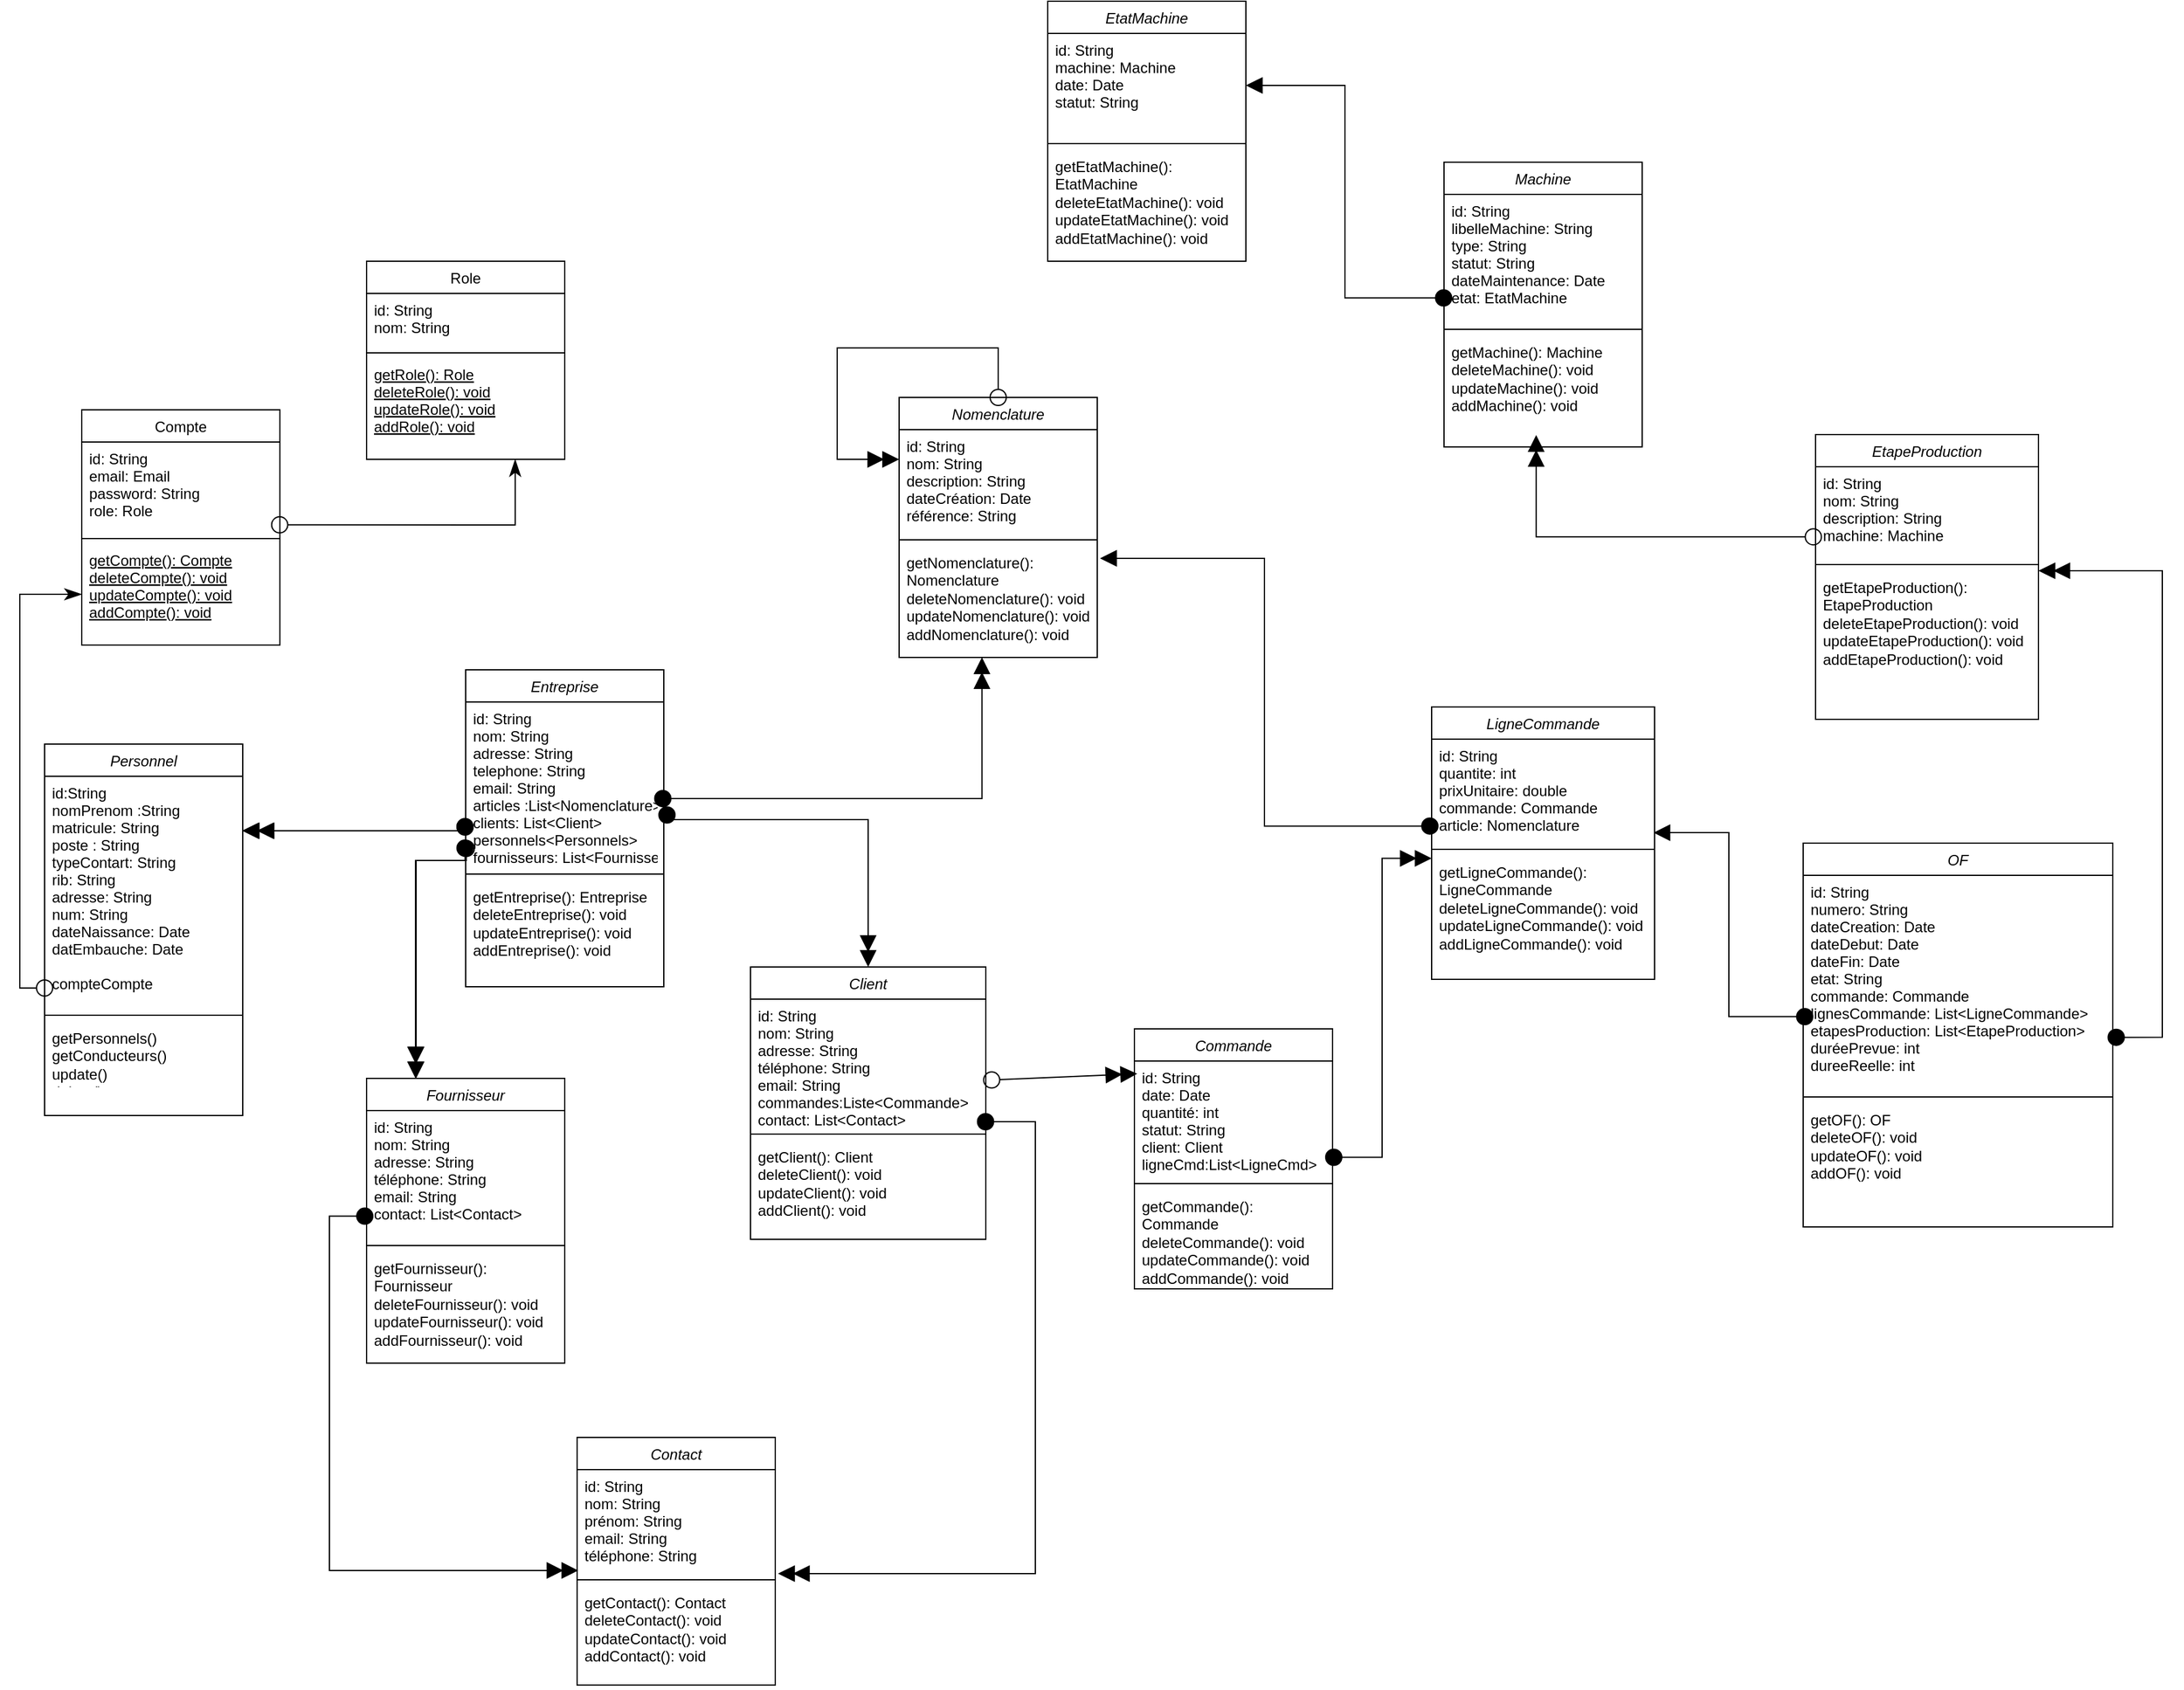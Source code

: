<mxfile version="21.3.8" type="gitlab">
  <diagram id="C5RBs43oDa-KdzZeNtuy" name="Page-1">
    <mxGraphModel dx="2877" dy="2311" grid="1" gridSize="10" guides="1" tooltips="1" connect="1" arrows="1" fold="1" page="1" pageScale="1" pageWidth="827" pageHeight="1169" math="0" shadow="0">
      <root>
        <mxCell id="WIyWlLk6GJQsqaUBKTNV-0" />
        <mxCell id="WIyWlLk6GJQsqaUBKTNV-1" parent="WIyWlLk6GJQsqaUBKTNV-0" />
        <mxCell id="zkfFHV4jXpPFQw0GAbJ--0" value="Personnel" style="swimlane;fontStyle=2;align=center;verticalAlign=top;childLayout=stackLayout;horizontal=1;startSize=26;horizontalStack=0;resizeParent=1;resizeLast=0;collapsible=1;marginBottom=0;rounded=0;shadow=0;strokeWidth=1;" parent="WIyWlLk6GJQsqaUBKTNV-1" vertex="1">
          <mxGeometry x="-220" y="10" width="160" height="300" as="geometry">
            <mxRectangle x="230" y="140" width="160" height="26" as="alternateBounds" />
          </mxGeometry>
        </mxCell>
        <mxCell id="zkfFHV4jXpPFQw0GAbJ--1" value="id:String   &#xa;nomPrenom :String&#xa;matricule: String &#xa;poste : String &#xa;typeContart: String&#xa;rib: String&#xa;adresse: String&#xa;num: String&#xa;dateNaissance: Date&#xa;datEmbauche: Date" style="text;align=left;verticalAlign=top;spacingLeft=4;spacingRight=4;overflow=hidden;rotatable=0;points=[[0,0.5],[1,0.5]];portConstraint=eastwest;" parent="zkfFHV4jXpPFQw0GAbJ--0" vertex="1">
          <mxGeometry y="26" width="160" height="154" as="geometry" />
        </mxCell>
        <mxCell id="keGv5HAL7lmnqRSHpo0z-54" value="compteCompte" style="text;align=left;verticalAlign=top;spacingLeft=4;spacingRight=4;overflow=hidden;rotatable=0;points=[[0,0.5],[1,0.5]];portConstraint=eastwest;" vertex="1" parent="zkfFHV4jXpPFQw0GAbJ--0">
          <mxGeometry y="180" width="160" height="34" as="geometry" />
        </mxCell>
        <mxCell id="zkfFHV4jXpPFQw0GAbJ--4" value="" style="line;html=1;strokeWidth=1;align=left;verticalAlign=middle;spacingTop=-1;spacingLeft=3;spacingRight=3;rotatable=0;labelPosition=right;points=[];portConstraint=eastwest;" parent="zkfFHV4jXpPFQw0GAbJ--0" vertex="1">
          <mxGeometry y="214" width="160" height="10" as="geometry" />
        </mxCell>
        <mxCell id="keGv5HAL7lmnqRSHpo0z-4" value="getPersonnels()&lt;br&gt;getConducteurs()&lt;br&gt;update()&lt;br&gt;delete()&lt;br&gt;mettreEnVeille()" style="text;strokeColor=none;fillColor=none;align=left;verticalAlign=top;spacingLeft=4;spacingRight=4;overflow=hidden;rotatable=0;points=[[0,0.5],[1,0.5]];portConstraint=eastwest;whiteSpace=wrap;html=1;" vertex="1" parent="zkfFHV4jXpPFQw0GAbJ--0">
          <mxGeometry y="224" width="160" height="50" as="geometry" />
        </mxCell>
        <mxCell id="zkfFHV4jXpPFQw0GAbJ--6" value="Compte" style="swimlane;fontStyle=0;align=center;verticalAlign=top;childLayout=stackLayout;horizontal=1;startSize=26;horizontalStack=0;resizeParent=1;resizeLast=0;collapsible=1;marginBottom=0;rounded=0;shadow=0;strokeWidth=1;" parent="WIyWlLk6GJQsqaUBKTNV-1" vertex="1">
          <mxGeometry x="-190" y="-260" width="160" height="190" as="geometry">
            <mxRectangle x="130" y="380" width="160" height="26" as="alternateBounds" />
          </mxGeometry>
        </mxCell>
        <mxCell id="zkfFHV4jXpPFQw0GAbJ--7" value="id: String&#xa;email: Email&#xa;password: String&#xa;role: Role" style="text;align=left;verticalAlign=top;spacingLeft=4;spacingRight=4;overflow=hidden;rotatable=0;points=[[0,0.5],[1,0.5]];portConstraint=eastwest;" parent="zkfFHV4jXpPFQw0GAbJ--6" vertex="1">
          <mxGeometry y="26" width="160" height="74" as="geometry" />
        </mxCell>
        <mxCell id="zkfFHV4jXpPFQw0GAbJ--9" value="" style="line;html=1;strokeWidth=1;align=left;verticalAlign=middle;spacingTop=-1;spacingLeft=3;spacingRight=3;rotatable=0;labelPosition=right;points=[];portConstraint=eastwest;" parent="zkfFHV4jXpPFQw0GAbJ--6" vertex="1">
          <mxGeometry y="100" width="160" height="8" as="geometry" />
        </mxCell>
        <mxCell id="zkfFHV4jXpPFQw0GAbJ--10" value="getCompte(): Compte&#xa;deleteCompte(): void&#xa;updateCompte(): void&#xa;addCompte(): void" style="text;align=left;verticalAlign=top;spacingLeft=4;spacingRight=4;overflow=hidden;rotatable=0;points=[[0,0.5],[1,0.5]];portConstraint=eastwest;fontStyle=4" parent="zkfFHV4jXpPFQw0GAbJ--6" vertex="1">
          <mxGeometry y="108" width="160" height="82" as="geometry" />
        </mxCell>
        <mxCell id="keGv5HAL7lmnqRSHpo0z-5" value="Role" style="swimlane;fontStyle=0;align=center;verticalAlign=top;childLayout=stackLayout;horizontal=1;startSize=26;horizontalStack=0;resizeParent=1;resizeLast=0;collapsible=1;marginBottom=0;rounded=0;shadow=0;strokeWidth=1;" vertex="1" parent="WIyWlLk6GJQsqaUBKTNV-1">
          <mxGeometry x="40" y="-380" width="160" height="160" as="geometry">
            <mxRectangle x="130" y="380" width="160" height="26" as="alternateBounds" />
          </mxGeometry>
        </mxCell>
        <mxCell id="keGv5HAL7lmnqRSHpo0z-6" value="id: String&#xa;nom: String" style="text;align=left;verticalAlign=top;spacingLeft=4;spacingRight=4;overflow=hidden;rotatable=0;points=[[0,0.5],[1,0.5]];portConstraint=eastwest;" vertex="1" parent="keGv5HAL7lmnqRSHpo0z-5">
          <mxGeometry y="26" width="160" height="44" as="geometry" />
        </mxCell>
        <mxCell id="keGv5HAL7lmnqRSHpo0z-7" value="" style="line;html=1;strokeWidth=1;align=left;verticalAlign=middle;spacingTop=-1;spacingLeft=3;spacingRight=3;rotatable=0;labelPosition=right;points=[];portConstraint=eastwest;" vertex="1" parent="keGv5HAL7lmnqRSHpo0z-5">
          <mxGeometry y="70" width="160" height="8" as="geometry" />
        </mxCell>
        <mxCell id="keGv5HAL7lmnqRSHpo0z-8" value="getRole(): Role&#xa;deleteRole(): void&#xa;updateRole(): void&#xa;addRole(): void" style="text;align=left;verticalAlign=top;spacingLeft=4;spacingRight=4;overflow=hidden;rotatable=0;points=[[0,0.5],[1,0.5]];portConstraint=eastwest;fontStyle=4" vertex="1" parent="keGv5HAL7lmnqRSHpo0z-5">
          <mxGeometry y="78" width="160" height="64" as="geometry" />
        </mxCell>
        <mxCell id="keGv5HAL7lmnqRSHpo0z-9" value="Fournisseur" style="swimlane;fontStyle=2;align=center;verticalAlign=top;childLayout=stackLayout;horizontal=1;startSize=26;horizontalStack=0;resizeParent=1;resizeLast=0;collapsible=1;marginBottom=0;rounded=0;shadow=0;strokeWidth=1;" vertex="1" parent="WIyWlLk6GJQsqaUBKTNV-1">
          <mxGeometry x="40" y="280" width="160" height="230" as="geometry">
            <mxRectangle x="230" y="140" width="160" height="26" as="alternateBounds" />
          </mxGeometry>
        </mxCell>
        <mxCell id="keGv5HAL7lmnqRSHpo0z-10" value="id: String&#xa;nom: String&#xa;adresse: String&#xa;téléphone: String&#xa;email: String&#xa;contact: List&lt;Contact&gt;" style="text;align=left;verticalAlign=top;spacingLeft=4;spacingRight=4;overflow=hidden;rotatable=0;points=[[0,0.5],[1,0.5]];portConstraint=eastwest;" vertex="1" parent="keGv5HAL7lmnqRSHpo0z-9">
          <mxGeometry y="26" width="160" height="104" as="geometry" />
        </mxCell>
        <mxCell id="keGv5HAL7lmnqRSHpo0z-11" value="" style="line;html=1;strokeWidth=1;align=left;verticalAlign=middle;spacingTop=-1;spacingLeft=3;spacingRight=3;rotatable=0;labelPosition=right;points=[];portConstraint=eastwest;" vertex="1" parent="keGv5HAL7lmnqRSHpo0z-9">
          <mxGeometry y="130" width="160" height="10" as="geometry" />
        </mxCell>
        <mxCell id="keGv5HAL7lmnqRSHpo0z-12" value="&lt;div&gt;getFournisseur(): Fournisseur&lt;/div&gt;&lt;div&gt;deleteFournisseur(): void&lt;/div&gt;&lt;div&gt;updateFournisseur(): void&lt;/div&gt;&lt;div&gt;addFournisseur(): void&lt;/div&gt;" style="text;strokeColor=none;fillColor=none;align=left;verticalAlign=top;spacingLeft=4;spacingRight=4;overflow=hidden;rotatable=0;points=[[0,0.5],[1,0.5]];portConstraint=eastwest;whiteSpace=wrap;html=1;" vertex="1" parent="keGv5HAL7lmnqRSHpo0z-9">
          <mxGeometry y="140" width="160" height="80" as="geometry" />
        </mxCell>
        <mxCell id="keGv5HAL7lmnqRSHpo0z-13" value="Client" style="swimlane;fontStyle=2;align=center;verticalAlign=top;childLayout=stackLayout;horizontal=1;startSize=26;horizontalStack=0;resizeParent=1;resizeLast=0;collapsible=1;marginBottom=0;rounded=0;shadow=0;strokeWidth=1;" vertex="1" parent="WIyWlLk6GJQsqaUBKTNV-1">
          <mxGeometry x="350" y="190" width="190" height="220" as="geometry">
            <mxRectangle x="230" y="140" width="160" height="26" as="alternateBounds" />
          </mxGeometry>
        </mxCell>
        <mxCell id="keGv5HAL7lmnqRSHpo0z-14" value="id: String&#xa;nom: String&#xa;adresse: String&#xa;téléphone: String&#xa;email: String&#xa;commandes:Liste&lt;Commande&gt;&#xa;contact: List&lt;Contact&gt;" style="text;align=left;verticalAlign=top;spacingLeft=4;spacingRight=4;overflow=hidden;rotatable=0;points=[[0,0.5],[1,0.5]];portConstraint=eastwest;" vertex="1" parent="keGv5HAL7lmnqRSHpo0z-13">
          <mxGeometry y="26" width="190" height="104" as="geometry" />
        </mxCell>
        <mxCell id="keGv5HAL7lmnqRSHpo0z-15" value="" style="line;html=1;strokeWidth=1;align=left;verticalAlign=middle;spacingTop=-1;spacingLeft=3;spacingRight=3;rotatable=0;labelPosition=right;points=[];portConstraint=eastwest;" vertex="1" parent="keGv5HAL7lmnqRSHpo0z-13">
          <mxGeometry y="130" width="190" height="10" as="geometry" />
        </mxCell>
        <mxCell id="keGv5HAL7lmnqRSHpo0z-16" value="&lt;div&gt;getClient(): Client&lt;/div&gt;&lt;div&gt;deleteClient(): void&lt;/div&gt;&lt;div&gt;updateClient(): void&lt;/div&gt;&lt;div&gt;addClient(): void&lt;/div&gt;" style="text;strokeColor=none;fillColor=none;align=left;verticalAlign=top;spacingLeft=4;spacingRight=4;overflow=hidden;rotatable=0;points=[[0,0.5],[1,0.5]];portConstraint=eastwest;whiteSpace=wrap;html=1;" vertex="1" parent="keGv5HAL7lmnqRSHpo0z-13">
          <mxGeometry y="140" width="190" height="70" as="geometry" />
        </mxCell>
        <mxCell id="keGv5HAL7lmnqRSHpo0z-17" value="Nomenclature" style="swimlane;fontStyle=2;align=center;verticalAlign=top;childLayout=stackLayout;horizontal=1;startSize=26;horizontalStack=0;resizeParent=1;resizeLast=0;collapsible=1;marginBottom=0;rounded=0;shadow=0;strokeWidth=1;" vertex="1" parent="WIyWlLk6GJQsqaUBKTNV-1">
          <mxGeometry x="470" y="-270" width="160" height="210" as="geometry">
            <mxRectangle x="230" y="140" width="160" height="26" as="alternateBounds" />
          </mxGeometry>
        </mxCell>
        <mxCell id="keGv5HAL7lmnqRSHpo0z-18" value="id: String&#xa;nom: String&#xa;description: String&#xa;dateCréation: Date&#xa;référence: String" style="text;align=left;verticalAlign=top;spacingLeft=4;spacingRight=4;overflow=hidden;rotatable=0;points=[[0,0.5],[1,0.5]];portConstraint=eastwest;" vertex="1" parent="keGv5HAL7lmnqRSHpo0z-17">
          <mxGeometry y="26" width="160" height="84" as="geometry" />
        </mxCell>
        <mxCell id="keGv5HAL7lmnqRSHpo0z-19" value="" style="line;html=1;strokeWidth=1;align=left;verticalAlign=middle;spacingTop=-1;spacingLeft=3;spacingRight=3;rotatable=0;labelPosition=right;points=[];portConstraint=eastwest;" vertex="1" parent="keGv5HAL7lmnqRSHpo0z-17">
          <mxGeometry y="110" width="160" height="10" as="geometry" />
        </mxCell>
        <mxCell id="keGv5HAL7lmnqRSHpo0z-20" value="&lt;div&gt;getNomenclature(): Nomenclature&lt;/div&gt;&lt;div&gt;deleteNomenclature(): void&lt;/div&gt;&lt;div&gt;updateNomenclature(): void&lt;/div&gt;&lt;div&gt;addNomenclature(): void&lt;/div&gt;" style="text;strokeColor=none;fillColor=none;align=left;verticalAlign=top;spacingLeft=4;spacingRight=4;overflow=hidden;rotatable=0;points=[[0,0.5],[1,0.5]];portConstraint=eastwest;whiteSpace=wrap;html=1;" vertex="1" parent="keGv5HAL7lmnqRSHpo0z-17">
          <mxGeometry y="120" width="160" height="90" as="geometry" />
        </mxCell>
        <mxCell id="keGv5HAL7lmnqRSHpo0z-68" value="" style="html=1;verticalAlign=bottom;startArrow=oval;startFill=0;endArrow=doubleBlock;startSize=13;endSize=11;elbow=vertical;rounded=0;endFill=1;exitX=0.5;exitY=0;exitDx=0;exitDy=0;entryX=0;entryY=0.286;entryDx=0;entryDy=0;entryPerimeter=0;edgeStyle=orthogonalEdgeStyle;" edge="1" parent="keGv5HAL7lmnqRSHpo0z-17" source="keGv5HAL7lmnqRSHpo0z-17" target="keGv5HAL7lmnqRSHpo0z-18">
          <mxGeometry width="80" relative="1" as="geometry">
            <mxPoint x="-181" y="334" as="sourcePoint" />
            <mxPoint x="77" y="220" as="targetPoint" />
            <Array as="points">
              <mxPoint x="80" y="-40" />
              <mxPoint x="-50" y="-40" />
              <mxPoint x="-50" y="50" />
            </Array>
          </mxGeometry>
        </mxCell>
        <mxCell id="keGv5HAL7lmnqRSHpo0z-21" value="Contact" style="swimlane;fontStyle=2;align=center;verticalAlign=top;childLayout=stackLayout;horizontal=1;startSize=26;horizontalStack=0;resizeParent=1;resizeLast=0;collapsible=1;marginBottom=0;rounded=0;shadow=0;strokeWidth=1;" vertex="1" parent="WIyWlLk6GJQsqaUBKTNV-1">
          <mxGeometry x="210" y="570" width="160" height="200" as="geometry">
            <mxRectangle x="230" y="140" width="160" height="26" as="alternateBounds" />
          </mxGeometry>
        </mxCell>
        <mxCell id="keGv5HAL7lmnqRSHpo0z-22" value="id: String&#xa;nom: String&#xa;prénom: String&#xa;email: String&#xa;téléphone: String" style="text;align=left;verticalAlign=top;spacingLeft=4;spacingRight=4;overflow=hidden;rotatable=0;points=[[0,0.5],[1,0.5]];portConstraint=eastwest;" vertex="1" parent="keGv5HAL7lmnqRSHpo0z-21">
          <mxGeometry y="26" width="160" height="84" as="geometry" />
        </mxCell>
        <mxCell id="keGv5HAL7lmnqRSHpo0z-23" value="" style="line;html=1;strokeWidth=1;align=left;verticalAlign=middle;spacingTop=-1;spacingLeft=3;spacingRight=3;rotatable=0;labelPosition=right;points=[];portConstraint=eastwest;" vertex="1" parent="keGv5HAL7lmnqRSHpo0z-21">
          <mxGeometry y="110" width="160" height="10" as="geometry" />
        </mxCell>
        <mxCell id="keGv5HAL7lmnqRSHpo0z-24" value="&lt;div&gt;getContact(): Contact&lt;/div&gt;&lt;div&gt;deleteContact(): void&lt;/div&gt;&lt;div&gt;updateContact(): void&lt;/div&gt;&lt;div&gt;addContact(): void&lt;/div&gt;" style="text;strokeColor=none;fillColor=none;align=left;verticalAlign=top;spacingLeft=4;spacingRight=4;overflow=hidden;rotatable=0;points=[[0,0.5],[1,0.5]];portConstraint=eastwest;whiteSpace=wrap;html=1;" vertex="1" parent="keGv5HAL7lmnqRSHpo0z-21">
          <mxGeometry y="120" width="160" height="80" as="geometry" />
        </mxCell>
        <mxCell id="keGv5HAL7lmnqRSHpo0z-25" value="Commande" style="swimlane;fontStyle=2;align=center;verticalAlign=top;childLayout=stackLayout;horizontal=1;startSize=26;horizontalStack=0;resizeParent=1;resizeLast=0;collapsible=1;marginBottom=0;rounded=0;shadow=0;strokeWidth=1;" vertex="1" parent="WIyWlLk6GJQsqaUBKTNV-1">
          <mxGeometry x="660" y="240" width="160" height="210" as="geometry">
            <mxRectangle x="230" y="140" width="160" height="26" as="alternateBounds" />
          </mxGeometry>
        </mxCell>
        <mxCell id="keGv5HAL7lmnqRSHpo0z-26" value="id: String&#xa;date: Date&#xa;quantité: int&#xa;statut: String&#xa;client: Client&#xa;ligneCmd:List&lt;LigneCmd&gt;" style="text;align=left;verticalAlign=top;spacingLeft=4;spacingRight=4;overflow=hidden;rotatable=0;points=[[0,0.5],[1,0.5]];portConstraint=eastwest;" vertex="1" parent="keGv5HAL7lmnqRSHpo0z-25">
          <mxGeometry y="26" width="160" height="94" as="geometry" />
        </mxCell>
        <mxCell id="keGv5HAL7lmnqRSHpo0z-27" value="" style="line;html=1;strokeWidth=1;align=left;verticalAlign=middle;spacingTop=-1;spacingLeft=3;spacingRight=3;rotatable=0;labelPosition=right;points=[];portConstraint=eastwest;" vertex="1" parent="keGv5HAL7lmnqRSHpo0z-25">
          <mxGeometry y="120" width="160" height="10" as="geometry" />
        </mxCell>
        <mxCell id="keGv5HAL7lmnqRSHpo0z-28" value="&lt;div&gt;getCommande(): Commande&lt;/div&gt;&lt;div&gt;deleteCommande(): void&lt;/div&gt;&lt;div&gt;updateCommande(): void&lt;/div&gt;&lt;div&gt;addCommande(): void&lt;/div&gt;" style="text;strokeColor=none;fillColor=none;align=left;verticalAlign=top;spacingLeft=4;spacingRight=4;overflow=hidden;rotatable=0;points=[[0,0.5],[1,0.5]];portConstraint=eastwest;whiteSpace=wrap;html=1;" vertex="1" parent="keGv5HAL7lmnqRSHpo0z-25">
          <mxGeometry y="130" width="160" height="80" as="geometry" />
        </mxCell>
        <mxCell id="keGv5HAL7lmnqRSHpo0z-29" value="LigneCommande" style="swimlane;fontStyle=2;align=center;verticalAlign=top;childLayout=stackLayout;horizontal=1;startSize=26;horizontalStack=0;resizeParent=1;resizeLast=0;collapsible=1;marginBottom=0;rounded=0;shadow=0;strokeWidth=1;" vertex="1" parent="WIyWlLk6GJQsqaUBKTNV-1">
          <mxGeometry x="900" y="-20" width="180" height="220" as="geometry">
            <mxRectangle x="230" y="140" width="160" height="26" as="alternateBounds" />
          </mxGeometry>
        </mxCell>
        <mxCell id="keGv5HAL7lmnqRSHpo0z-30" value="id: String&#xa;quantite: int&#xa;prixUnitaire: double&#xa;commande: Commande&#xa;article: Nomenclature" style="text;align=left;verticalAlign=top;spacingLeft=4;spacingRight=4;overflow=hidden;rotatable=0;points=[[0,0.5],[1,0.5]];portConstraint=eastwest;" vertex="1" parent="keGv5HAL7lmnqRSHpo0z-29">
          <mxGeometry y="26" width="180" height="84" as="geometry" />
        </mxCell>
        <mxCell id="keGv5HAL7lmnqRSHpo0z-31" value="" style="line;html=1;strokeWidth=1;align=left;verticalAlign=middle;spacingTop=-1;spacingLeft=3;spacingRight=3;rotatable=0;labelPosition=right;points=[];portConstraint=eastwest;" vertex="1" parent="keGv5HAL7lmnqRSHpo0z-29">
          <mxGeometry y="110" width="180" height="10" as="geometry" />
        </mxCell>
        <mxCell id="keGv5HAL7lmnqRSHpo0z-32" value="&lt;div&gt;getLigneCommande(): LigneCommande&lt;/div&gt;&lt;div&gt;deleteLigneCommande(): void&lt;/div&gt;&lt;div&gt;updateLigneCommande(): void&lt;/div&gt;&lt;div&gt;addLigneCommande(): void&lt;/div&gt;" style="text;strokeColor=none;fillColor=none;align=left;verticalAlign=top;spacingLeft=4;spacingRight=4;overflow=hidden;rotatable=0;points=[[0,0.5],[1,0.5]];portConstraint=eastwest;whiteSpace=wrap;html=1;" vertex="1" parent="keGv5HAL7lmnqRSHpo0z-29">
          <mxGeometry y="120" width="180" height="100" as="geometry" />
        </mxCell>
        <mxCell id="keGv5HAL7lmnqRSHpo0z-33" value="Machine" style="swimlane;fontStyle=2;align=center;verticalAlign=top;childLayout=stackLayout;horizontal=1;startSize=26;horizontalStack=0;resizeParent=1;resizeLast=0;collapsible=1;marginBottom=0;rounded=0;shadow=0;strokeWidth=1;" vertex="1" parent="WIyWlLk6GJQsqaUBKTNV-1">
          <mxGeometry x="910" y="-460" width="160" height="230" as="geometry">
            <mxRectangle x="230" y="140" width="160" height="26" as="alternateBounds" />
          </mxGeometry>
        </mxCell>
        <mxCell id="keGv5HAL7lmnqRSHpo0z-34" value="id: String&#xa;libelleMachine: String&#xa;type: String&#xa;statut: String&#xa;dateMaintenance: Date&#xa;etat: EtatMachine" style="text;align=left;verticalAlign=top;spacingLeft=4;spacingRight=4;overflow=hidden;rotatable=0;points=[[0,0.5],[1,0.5]];portConstraint=eastwest;" vertex="1" parent="keGv5HAL7lmnqRSHpo0z-33">
          <mxGeometry y="26" width="160" height="104" as="geometry" />
        </mxCell>
        <mxCell id="keGv5HAL7lmnqRSHpo0z-35" value="" style="line;html=1;strokeWidth=1;align=left;verticalAlign=middle;spacingTop=-1;spacingLeft=3;spacingRight=3;rotatable=0;labelPosition=right;points=[];portConstraint=eastwest;" vertex="1" parent="keGv5HAL7lmnqRSHpo0z-33">
          <mxGeometry y="130" width="160" height="10" as="geometry" />
        </mxCell>
        <mxCell id="keGv5HAL7lmnqRSHpo0z-36" value="&lt;div&gt;getMachine(): Machine&lt;/div&gt;&lt;div&gt;deleteMachine(): void&lt;/div&gt;&lt;div&gt;updateMachine(): void&lt;/div&gt;&lt;div&gt;addMachine(): void&lt;/div&gt;" style="text;strokeColor=none;fillColor=none;align=left;verticalAlign=top;spacingLeft=4;spacingRight=4;overflow=hidden;rotatable=0;points=[[0,0.5],[1,0.5]];portConstraint=eastwest;whiteSpace=wrap;html=1;" vertex="1" parent="keGv5HAL7lmnqRSHpo0z-33">
          <mxGeometry y="140" width="160" height="80" as="geometry" />
        </mxCell>
        <mxCell id="keGv5HAL7lmnqRSHpo0z-37" value="EtatMachine" style="swimlane;fontStyle=2;align=center;verticalAlign=top;childLayout=stackLayout;horizontal=1;startSize=26;horizontalStack=0;resizeParent=1;resizeLast=0;collapsible=1;marginBottom=0;rounded=0;shadow=0;strokeWidth=1;" vertex="1" parent="WIyWlLk6GJQsqaUBKTNV-1">
          <mxGeometry x="590" y="-590" width="160" height="210" as="geometry">
            <mxRectangle x="230" y="140" width="160" height="26" as="alternateBounds" />
          </mxGeometry>
        </mxCell>
        <mxCell id="keGv5HAL7lmnqRSHpo0z-38" value="id: String&#xa;machine: Machine&#xa;date: Date&#xa;statut: String" style="text;align=left;verticalAlign=top;spacingLeft=4;spacingRight=4;overflow=hidden;rotatable=0;points=[[0,0.5],[1,0.5]];portConstraint=eastwest;" vertex="1" parent="keGv5HAL7lmnqRSHpo0z-37">
          <mxGeometry y="26" width="160" height="84" as="geometry" />
        </mxCell>
        <mxCell id="keGv5HAL7lmnqRSHpo0z-39" value="" style="line;html=1;strokeWidth=1;align=left;verticalAlign=middle;spacingTop=-1;spacingLeft=3;spacingRight=3;rotatable=0;labelPosition=right;points=[];portConstraint=eastwest;" vertex="1" parent="keGv5HAL7lmnqRSHpo0z-37">
          <mxGeometry y="110" width="160" height="10" as="geometry" />
        </mxCell>
        <mxCell id="keGv5HAL7lmnqRSHpo0z-40" value="&lt;div&gt;getEtatMachine(): EtatMachine&lt;/div&gt;&lt;div&gt;deleteEtatMachine(): void&lt;/div&gt;&lt;div&gt;updateEtatMachine(): void&lt;/div&gt;&lt;div&gt;addEtatMachine(): void&lt;/div&gt;" style="text;strokeColor=none;fillColor=none;align=left;verticalAlign=top;spacingLeft=4;spacingRight=4;overflow=hidden;rotatable=0;points=[[0,0.5],[1,0.5]];portConstraint=eastwest;whiteSpace=wrap;html=1;" vertex="1" parent="keGv5HAL7lmnqRSHpo0z-37">
          <mxGeometry y="120" width="160" height="90" as="geometry" />
        </mxCell>
        <mxCell id="keGv5HAL7lmnqRSHpo0z-45" value="EtapeProduction" style="swimlane;fontStyle=2;align=center;verticalAlign=top;childLayout=stackLayout;horizontal=1;startSize=26;horizontalStack=0;resizeParent=1;resizeLast=0;collapsible=1;marginBottom=0;rounded=0;shadow=0;strokeWidth=1;" vertex="1" parent="WIyWlLk6GJQsqaUBKTNV-1">
          <mxGeometry x="1210" y="-240" width="180" height="230" as="geometry">
            <mxRectangle x="230" y="140" width="160" height="26" as="alternateBounds" />
          </mxGeometry>
        </mxCell>
        <mxCell id="keGv5HAL7lmnqRSHpo0z-46" value="id: String&#xa;nom: String&#xa;description: String&#xa;machine: Machine" style="text;align=left;verticalAlign=top;spacingLeft=4;spacingRight=4;overflow=hidden;rotatable=0;points=[[0,0.5],[1,0.5]];portConstraint=eastwest;" vertex="1" parent="keGv5HAL7lmnqRSHpo0z-45">
          <mxGeometry y="26" width="180" height="74" as="geometry" />
        </mxCell>
        <mxCell id="keGv5HAL7lmnqRSHpo0z-47" value="" style="line;html=1;strokeWidth=1;align=left;verticalAlign=middle;spacingTop=-1;spacingLeft=3;spacingRight=3;rotatable=0;labelPosition=right;points=[];portConstraint=eastwest;" vertex="1" parent="keGv5HAL7lmnqRSHpo0z-45">
          <mxGeometry y="100" width="180" height="10" as="geometry" />
        </mxCell>
        <mxCell id="keGv5HAL7lmnqRSHpo0z-48" value="&lt;div&gt;getEtapeProduction(): EtapeProduction&lt;/div&gt;&lt;div&gt;deleteEtapeProduction(): void&lt;/div&gt;&lt;div&gt;updateEtapeProduction(): void&lt;/div&gt;&lt;div&gt;addEtapeProduction(): void&lt;/div&gt;" style="text;strokeColor=none;fillColor=none;align=left;verticalAlign=top;spacingLeft=4;spacingRight=4;overflow=hidden;rotatable=0;points=[[0,0.5],[1,0.5]];portConstraint=eastwest;whiteSpace=wrap;html=1;" vertex="1" parent="keGv5HAL7lmnqRSHpo0z-45">
          <mxGeometry y="110" width="180" height="80" as="geometry" />
        </mxCell>
        <mxCell id="keGv5HAL7lmnqRSHpo0z-49" value="OF" style="swimlane;fontStyle=2;align=center;verticalAlign=top;childLayout=stackLayout;horizontal=1;startSize=26;horizontalStack=0;resizeParent=1;resizeLast=0;collapsible=1;marginBottom=0;rounded=0;shadow=0;strokeWidth=1;" vertex="1" parent="WIyWlLk6GJQsqaUBKTNV-1">
          <mxGeometry x="1200" y="90" width="250" height="310" as="geometry">
            <mxRectangle x="230" y="140" width="160" height="26" as="alternateBounds" />
          </mxGeometry>
        </mxCell>
        <mxCell id="keGv5HAL7lmnqRSHpo0z-50" value="id: String&#xa;numero: String&#xa;dateCreation: Date&#xa;dateDebut: Date&#xa;dateFin: Date&#xa;etat: String&#xa;commande: Commande&#xa;lignesCommande: List&lt;LigneCommande&gt;&#xa;etapesProduction: List&lt;EtapeProduction&gt;&#xa;duréePrevue: int&#xa;dureeReelle: int" style="text;align=left;verticalAlign=top;spacingLeft=4;spacingRight=4;overflow=hidden;rotatable=0;points=[[0,0.5],[1,0.5]];portConstraint=eastwest;" vertex="1" parent="keGv5HAL7lmnqRSHpo0z-49">
          <mxGeometry y="26" width="250" height="174" as="geometry" />
        </mxCell>
        <mxCell id="keGv5HAL7lmnqRSHpo0z-51" value="" style="line;html=1;strokeWidth=1;align=left;verticalAlign=middle;spacingTop=-1;spacingLeft=3;spacingRight=3;rotatable=0;labelPosition=right;points=[];portConstraint=eastwest;" vertex="1" parent="keGv5HAL7lmnqRSHpo0z-49">
          <mxGeometry y="200" width="250" height="10" as="geometry" />
        </mxCell>
        <mxCell id="keGv5HAL7lmnqRSHpo0z-52" value="&lt;div&gt;getOF(): OF&lt;/div&gt;&lt;div&gt;deleteOF(): void&lt;/div&gt;&lt;div&gt;updateOF(): void&lt;/div&gt;&lt;div&gt;addOF(): void&lt;/div&gt;" style="text;strokeColor=none;fillColor=none;align=left;verticalAlign=top;spacingLeft=4;spacingRight=4;overflow=hidden;rotatable=0;points=[[0,0.5],[1,0.5]];portConstraint=eastwest;whiteSpace=wrap;html=1;" vertex="1" parent="keGv5HAL7lmnqRSHpo0z-49">
          <mxGeometry y="210" width="250" height="90" as="geometry" />
        </mxCell>
        <mxCell id="keGv5HAL7lmnqRSHpo0z-53" value="" style="html=1;verticalAlign=bottom;startArrow=oval;startFill=0;endArrow=classicThin;startSize=13;endSize=11;edgeStyle=elbowEdgeStyle;elbow=vertical;curved=0;rounded=0;endFill=1;" edge="1" parent="WIyWlLk6GJQsqaUBKTNV-1" source="keGv5HAL7lmnqRSHpo0z-54" target="zkfFHV4jXpPFQw0GAbJ--10">
          <mxGeometry width="80" relative="1" as="geometry">
            <mxPoint x="-50" y="210" as="sourcePoint" />
            <mxPoint x="60" y="350.39" as="targetPoint" />
            <Array as="points">
              <mxPoint x="-240" y="-10" />
              <mxPoint x="30" y="210" />
              <mxPoint x="30" y="240" />
            </Array>
          </mxGeometry>
        </mxCell>
        <mxCell id="keGv5HAL7lmnqRSHpo0z-56" value="" style="html=1;verticalAlign=bottom;startArrow=oval;startFill=0;endArrow=classicThin;startSize=13;endSize=11;edgeStyle=elbowEdgeStyle;elbow=vertical;curved=0;rounded=0;entryX=0.75;entryY=1;entryDx=0;entryDy=0;endFill=1;exitX=0.999;exitY=0.904;exitDx=0;exitDy=0;exitPerimeter=0;" edge="1" parent="WIyWlLk6GJQsqaUBKTNV-1" source="zkfFHV4jXpPFQw0GAbJ--7" target="keGv5HAL7lmnqRSHpo0z-5">
          <mxGeometry width="80" relative="1" as="geometry">
            <mxPoint x="-40" y="220" as="sourcePoint" />
            <mxPoint x="90" y="110" as="targetPoint" />
            <Array as="points">
              <mxPoint x="70" y="-167" />
              <mxPoint x="190" y="-200" />
              <mxPoint x="210" y="-100" />
              <mxPoint x="180" y="-140" />
              <mxPoint x="40" y="250" />
            </Array>
          </mxGeometry>
        </mxCell>
        <mxCell id="keGv5HAL7lmnqRSHpo0z-57" value="Entreprise" style="swimlane;fontStyle=2;align=center;verticalAlign=top;childLayout=stackLayout;horizontal=1;startSize=26;horizontalStack=0;resizeParent=1;resizeLast=0;collapsible=1;marginBottom=0;rounded=0;shadow=0;strokeWidth=1;" vertex="1" parent="WIyWlLk6GJQsqaUBKTNV-1">
          <mxGeometry x="120" y="-50" width="160" height="256" as="geometry">
            <mxRectangle x="230" y="140" width="160" height="26" as="alternateBounds" />
          </mxGeometry>
        </mxCell>
        <mxCell id="keGv5HAL7lmnqRSHpo0z-58" value="id: String&#xa;nom: String&#xa;adresse: String&#xa;telephone: String&#xa;email: String&#xa;articles :List&lt;Nomenclature&gt;&#xa;clients: List&lt;Client&gt;&#xa;personnels&lt;Personnels&gt;&#xa;fournisseurs: List&lt;Fournisseur&gt;" style="text;align=left;verticalAlign=top;spacingLeft=4;spacingRight=4;overflow=hidden;rotatable=0;points=[[0,0.5],[1,0.5]];portConstraint=eastwest;" vertex="1" parent="keGv5HAL7lmnqRSHpo0z-57">
          <mxGeometry y="26" width="160" height="134" as="geometry" />
        </mxCell>
        <mxCell id="keGv5HAL7lmnqRSHpo0z-59" value="" style="line;html=1;strokeWidth=1;align=left;verticalAlign=middle;spacingTop=-1;spacingLeft=3;spacingRight=3;rotatable=0;labelPosition=right;points=[];portConstraint=eastwest;" vertex="1" parent="keGv5HAL7lmnqRSHpo0z-57">
          <mxGeometry y="160" width="160" height="10" as="geometry" />
        </mxCell>
        <mxCell id="keGv5HAL7lmnqRSHpo0z-60" value="&lt;div&gt;getEntreprise(): Entreprise&lt;/div&gt;&lt;div&gt;deleteEntreprise(): void&lt;/div&gt;&lt;div&gt;updateEntreprise(): void&lt;/div&gt;&lt;div&gt;addEntreprise(): void&lt;/div&gt;" style="text;strokeColor=none;fillColor=none;align=left;verticalAlign=top;spacingLeft=4;spacingRight=4;overflow=hidden;rotatable=0;points=[[0,0.5],[1,0.5]];portConstraint=eastwest;whiteSpace=wrap;html=1;" vertex="1" parent="keGv5HAL7lmnqRSHpo0z-57">
          <mxGeometry y="170" width="160" height="80" as="geometry" />
        </mxCell>
        <mxCell id="keGv5HAL7lmnqRSHpo0z-61" value="" style="html=1;verticalAlign=bottom;startArrow=oval;startFill=0;endArrow=doubleBlock;startSize=13;endSize=11;edgeStyle=elbowEdgeStyle;elbow=vertical;curved=0;rounded=0;endFill=1;exitX=-0.003;exitY=0.751;exitDx=0;exitDy=0;exitPerimeter=0;" edge="1" parent="WIyWlLk6GJQsqaUBKTNV-1" source="keGv5HAL7lmnqRSHpo0z-58">
          <mxGeometry width="80" relative="1" as="geometry">
            <mxPoint x="110" y="90" as="sourcePoint" />
            <mxPoint x="-60" y="80" as="targetPoint" />
            <Array as="points">
              <mxPoint x="60" y="80" />
              <mxPoint x="70" y="90" />
              <mxPoint x="40" y="220" />
              <mxPoint x="40" y="250" />
            </Array>
          </mxGeometry>
        </mxCell>
        <mxCell id="keGv5HAL7lmnqRSHpo0z-62" value="" style="html=1;verticalAlign=bottom;startArrow=oval;startFill=1;endArrow=doubleBlock;startSize=13;endSize=11;edgeStyle=elbowEdgeStyle;elbow=vertical;curved=0;rounded=0;endFill=1;entryX=0.5;entryY=0;entryDx=0;entryDy=0;exitX=1.016;exitY=0.681;exitDx=0;exitDy=0;exitPerimeter=0;" edge="1" parent="WIyWlLk6GJQsqaUBKTNV-1" source="keGv5HAL7lmnqRSHpo0z-58" target="keGv5HAL7lmnqRSHpo0z-13">
          <mxGeometry width="80" relative="1" as="geometry">
            <mxPoint x="130" y="100" as="sourcePoint" />
            <mxPoint x="-40" y="100" as="targetPoint" />
            <Array as="points">
              <mxPoint x="370" y="71" />
              <mxPoint x="50" y="230" />
              <mxPoint x="50" y="260" />
            </Array>
          </mxGeometry>
        </mxCell>
        <mxCell id="keGv5HAL7lmnqRSHpo0z-63" value="" style="html=1;verticalAlign=bottom;startArrow=oval;startFill=0;endArrow=doubleBlock;startSize=13;endSize=11;edgeStyle=elbowEdgeStyle;elbow=vertical;curved=0;rounded=0;endFill=1;exitX=0.003;exitY=0.883;exitDx=0;exitDy=0;exitPerimeter=0;entryX=0.25;entryY=0;entryDx=0;entryDy=0;" edge="1" parent="WIyWlLk6GJQsqaUBKTNV-1" source="keGv5HAL7lmnqRSHpo0z-58" target="keGv5HAL7lmnqRSHpo0z-9">
          <mxGeometry width="80" relative="1" as="geometry">
            <mxPoint x="291" y="87" as="sourcePoint" />
            <mxPoint x="80" y="270" as="targetPoint" />
            <Array as="points">
              <mxPoint x="100" y="104" />
              <mxPoint x="40" y="170" />
              <mxPoint x="90" y="210" />
              <mxPoint x="440" y="87" />
              <mxPoint x="60" y="240" />
              <mxPoint x="60" y="270" />
            </Array>
          </mxGeometry>
        </mxCell>
        <mxCell id="keGv5HAL7lmnqRSHpo0z-65" value="" style="html=1;verticalAlign=bottom;startArrow=oval;startFill=1;endArrow=doubleBlock;startSize=13;endSize=11;edgeStyle=elbowEdgeStyle;elbow=vertical;curved=0;rounded=0;endFill=1;exitX=0.995;exitY=0.582;exitDx=0;exitDy=0;exitPerimeter=0;entryX=0.418;entryY=0.998;entryDx=0;entryDy=0;entryPerimeter=0;" edge="1" parent="WIyWlLk6GJQsqaUBKTNV-1" source="keGv5HAL7lmnqRSHpo0z-58" target="keGv5HAL7lmnqRSHpo0z-20">
          <mxGeometry width="80" relative="1" as="geometry">
            <mxPoint x="293" y="77" as="sourcePoint" />
            <mxPoint x="470" y="-160" as="targetPoint" />
            <Array as="points">
              <mxPoint x="340" y="54" />
              <mxPoint x="320" y="-10" />
              <mxPoint x="440" y="-140" />
              <mxPoint x="470" y="54" />
              <mxPoint x="320" y="54" />
              <mxPoint x="300" y="30" />
              <mxPoint x="420" y="-160" />
              <mxPoint x="430" y="-10" />
              <mxPoint x="330" y="54" />
              <mxPoint x="320" y="-40" />
              <mxPoint x="420" y="-80" />
              <mxPoint x="380" y="81" />
              <mxPoint x="60" y="240" />
              <mxPoint x="60" y="270" />
            </Array>
          </mxGeometry>
        </mxCell>
        <mxCell id="keGv5HAL7lmnqRSHpo0z-66" value="" style="html=1;verticalAlign=bottom;startArrow=oval;startFill=1;endArrow=doubleBlock;startSize=13;endSize=11;edgeStyle=elbowEdgeStyle;elbow=vertical;curved=0;rounded=0;endFill=1;exitX=-0.003;exitY=0.751;exitDx=0;exitDy=0;exitPerimeter=0;" edge="1" parent="WIyWlLk6GJQsqaUBKTNV-1">
          <mxGeometry width="80" relative="1" as="geometry">
            <mxPoint x="119.52" y="77" as="sourcePoint" />
            <mxPoint x="-60.48" y="80" as="targetPoint" />
            <Array as="points">
              <mxPoint x="59.52" y="80" />
              <mxPoint x="69.52" y="90" />
              <mxPoint x="39.52" y="220" />
              <mxPoint x="39.52" y="250" />
            </Array>
          </mxGeometry>
        </mxCell>
        <mxCell id="keGv5HAL7lmnqRSHpo0z-67" value="" style="html=1;verticalAlign=bottom;startArrow=oval;startFill=1;endArrow=doubleBlock;startSize=13;endSize=11;edgeStyle=elbowEdgeStyle;elbow=vertical;curved=0;rounded=0;endFill=1;exitX=0.003;exitY=0.883;exitDx=0;exitDy=0;exitPerimeter=0;entryX=0.25;entryY=0;entryDx=0;entryDy=0;" edge="1" parent="WIyWlLk6GJQsqaUBKTNV-1">
          <mxGeometry width="80" relative="1" as="geometry">
            <mxPoint x="119.52" y="94" as="sourcePoint" />
            <mxPoint x="79.52" y="280" as="targetPoint" />
            <Array as="points">
              <mxPoint x="99.52" y="104" />
              <mxPoint x="39.52" y="170" />
              <mxPoint x="89.52" y="210" />
              <mxPoint x="439.52" y="87" />
              <mxPoint x="59.52" y="240" />
              <mxPoint x="59.52" y="270" />
            </Array>
          </mxGeometry>
        </mxCell>
        <mxCell id="keGv5HAL7lmnqRSHpo0z-69" value="" style="html=1;verticalAlign=bottom;startArrow=oval;startFill=1;endArrow=doubleBlock;startSize=13;endSize=11;edgeStyle=elbowEdgeStyle;elbow=vertical;curved=0;rounded=0;endFill=1;entryX=1.014;entryY=1;entryDx=0;entryDy=0;entryPerimeter=0;exitX=0.999;exitY=0.952;exitDx=0;exitDy=0;exitPerimeter=0;" edge="1" parent="WIyWlLk6GJQsqaUBKTNV-1" source="keGv5HAL7lmnqRSHpo0z-14" target="keGv5HAL7lmnqRSHpo0z-22">
          <mxGeometry width="80" relative="1" as="geometry">
            <mxPoint x="510" y="390" as="sourcePoint" />
            <mxPoint x="440" y="290" as="targetPoint" />
            <Array as="points">
              <mxPoint x="580" y="410" />
              <mxPoint x="550" y="470" />
              <mxPoint x="450" y="680" />
              <mxPoint x="60" y="240" />
              <mxPoint x="60" y="270" />
            </Array>
          </mxGeometry>
        </mxCell>
        <mxCell id="keGv5HAL7lmnqRSHpo0z-70" value="" style="html=1;verticalAlign=bottom;startArrow=oval;startFill=1;endArrow=doubleBlock;startSize=13;endSize=11;edgeStyle=elbowEdgeStyle;elbow=vertical;curved=0;rounded=0;endFill=1;exitX=-0.009;exitY=0.82;exitDx=0;exitDy=0;exitPerimeter=0;entryX=0.006;entryY=0.97;entryDx=0;entryDy=0;entryPerimeter=0;" edge="1" parent="WIyWlLk6GJQsqaUBKTNV-1" source="keGv5HAL7lmnqRSHpo0z-10" target="keGv5HAL7lmnqRSHpo0z-22">
          <mxGeometry width="80" relative="1" as="geometry">
            <mxPoint x="520" y="390" as="sourcePoint" />
            <mxPoint x="200" y="680" as="targetPoint" />
            <Array as="points">
              <mxPoint x="10" y="510" />
              <mxPoint x="120" y="680" />
              <mxPoint x="460" y="690" />
              <mxPoint x="70" y="250" />
              <mxPoint x="70" y="280" />
            </Array>
          </mxGeometry>
        </mxCell>
        <mxCell id="keGv5HAL7lmnqRSHpo0z-71" value="" style="html=1;verticalAlign=bottom;startArrow=oval;startFill=0;endArrow=doubleBlock;startSize=13;endSize=11;elbow=vertical;rounded=0;endFill=1;exitX=1.025;exitY=0.628;exitDx=0;exitDy=0;exitPerimeter=0;entryX=0.014;entryY=0.109;entryDx=0;entryDy=0;entryPerimeter=0;" edge="1" parent="WIyWlLk6GJQsqaUBKTNV-1" source="keGv5HAL7lmnqRSHpo0z-14" target="keGv5HAL7lmnqRSHpo0z-26">
          <mxGeometry width="80" relative="1" as="geometry">
            <mxPoint x="540" y="370" as="sourcePoint" />
            <mxPoint x="680" y="281" as="targetPoint" />
          </mxGeometry>
        </mxCell>
        <mxCell id="keGv5HAL7lmnqRSHpo0z-73" value="" style="html=1;verticalAlign=bottom;startArrow=oval;startFill=1;endArrow=doubleBlock;startSize=13;endSize=11;elbow=vertical;rounded=0;endFill=1;exitX=1.006;exitY=0.827;exitDx=0;exitDy=0;exitPerimeter=0;entryX=0;entryY=0.023;entryDx=0;entryDy=0;entryPerimeter=0;edgeStyle=orthogonalEdgeStyle;" edge="1" parent="WIyWlLk6GJQsqaUBKTNV-1" source="keGv5HAL7lmnqRSHpo0z-26" target="keGv5HAL7lmnqRSHpo0z-32">
          <mxGeometry width="80" relative="1" as="geometry">
            <mxPoint x="555" y="291" as="sourcePoint" />
            <mxPoint x="692" y="286" as="targetPoint" />
          </mxGeometry>
        </mxCell>
        <mxCell id="keGv5HAL7lmnqRSHpo0z-74" value="" style="html=1;verticalAlign=bottom;startArrow=oval;startFill=1;endArrow=block;startSize=13;endSize=11;elbow=vertical;rounded=0;endFill=1;exitX=-0.008;exitY=0.836;exitDx=0;exitDy=0;exitPerimeter=0;entryX=1.014;entryY=0.111;entryDx=0;entryDy=0;entryPerimeter=0;edgeStyle=orthogonalEdgeStyle;" edge="1" parent="WIyWlLk6GJQsqaUBKTNV-1" source="keGv5HAL7lmnqRSHpo0z-30" target="keGv5HAL7lmnqRSHpo0z-20">
          <mxGeometry width="80" relative="1" as="geometry">
            <mxPoint x="555" y="291" as="sourcePoint" />
            <mxPoint x="692" y="286" as="targetPoint" />
          </mxGeometry>
        </mxCell>
        <mxCell id="keGv5HAL7lmnqRSHpo0z-75" value="" style="html=1;verticalAlign=bottom;startArrow=oval;startFill=1;endArrow=block;startSize=13;endSize=11;elbow=vertical;rounded=0;endFill=1;entryX=0.995;entryY=0.899;entryDx=0;entryDy=0;entryPerimeter=0;edgeStyle=orthogonalEdgeStyle;exitX=0.005;exitY=0.656;exitDx=0;exitDy=0;exitPerimeter=0;" edge="1" parent="WIyWlLk6GJQsqaUBKTNV-1" source="keGv5HAL7lmnqRSHpo0z-50" target="keGv5HAL7lmnqRSHpo0z-30">
          <mxGeometry width="80" relative="1" as="geometry">
            <mxPoint x="851" y="354" as="sourcePoint" />
            <mxPoint x="905" y="111" as="targetPoint" />
          </mxGeometry>
        </mxCell>
        <mxCell id="keGv5HAL7lmnqRSHpo0z-76" value="" style="html=1;verticalAlign=bottom;startArrow=oval;startFill=1;endArrow=doubleBlock;startSize=13;endSize=11;elbow=vertical;rounded=0;endFill=1;edgeStyle=orthogonalEdgeStyle;exitX=1.011;exitY=0.752;exitDx=0;exitDy=0;exitPerimeter=0;" edge="1" parent="WIyWlLk6GJQsqaUBKTNV-1" source="keGv5HAL7lmnqRSHpo0z-50">
          <mxGeometry width="80" relative="1" as="geometry">
            <mxPoint x="1211" y="240" as="sourcePoint" />
            <mxPoint x="1390" y="-130" as="targetPoint" />
            <Array as="points">
              <mxPoint x="1490" y="247" />
              <mxPoint x="1490" y="-130" />
            </Array>
          </mxGeometry>
        </mxCell>
        <mxCell id="keGv5HAL7lmnqRSHpo0z-77" value="" style="html=1;verticalAlign=bottom;startArrow=oval;startFill=0;endArrow=doubleBlock;startSize=13;endSize=11;elbow=vertical;rounded=0;endFill=1;exitX=-0.01;exitY=0.765;exitDx=0;exitDy=0;entryX=0.465;entryY=1.005;entryDx=0;entryDy=0;entryPerimeter=0;exitPerimeter=0;edgeStyle=orthogonalEdgeStyle;" edge="1" parent="WIyWlLk6GJQsqaUBKTNV-1" source="keGv5HAL7lmnqRSHpo0z-46" target="keGv5HAL7lmnqRSHpo0z-36">
          <mxGeometry width="80" relative="1" as="geometry">
            <mxPoint x="560" y="-260" as="sourcePoint" />
            <mxPoint x="480" y="-210" as="targetPoint" />
          </mxGeometry>
        </mxCell>
        <mxCell id="keGv5HAL7lmnqRSHpo0z-78" value="" style="html=1;verticalAlign=bottom;startArrow=oval;startFill=1;endArrow=block;startSize=13;endSize=11;elbow=vertical;rounded=0;endFill=1;exitX=-0.002;exitY=0.804;exitDx=0;exitDy=0;exitPerimeter=0;edgeStyle=orthogonalEdgeStyle;" edge="1" parent="WIyWlLk6GJQsqaUBKTNV-1" source="keGv5HAL7lmnqRSHpo0z-34" target="keGv5HAL7lmnqRSHpo0z-38">
          <mxGeometry width="80" relative="1" as="geometry">
            <mxPoint x="1218" y="-147" as="sourcePoint" />
            <mxPoint x="994" y="-230" as="targetPoint" />
          </mxGeometry>
        </mxCell>
      </root>
    </mxGraphModel>
  </diagram>
</mxfile>

